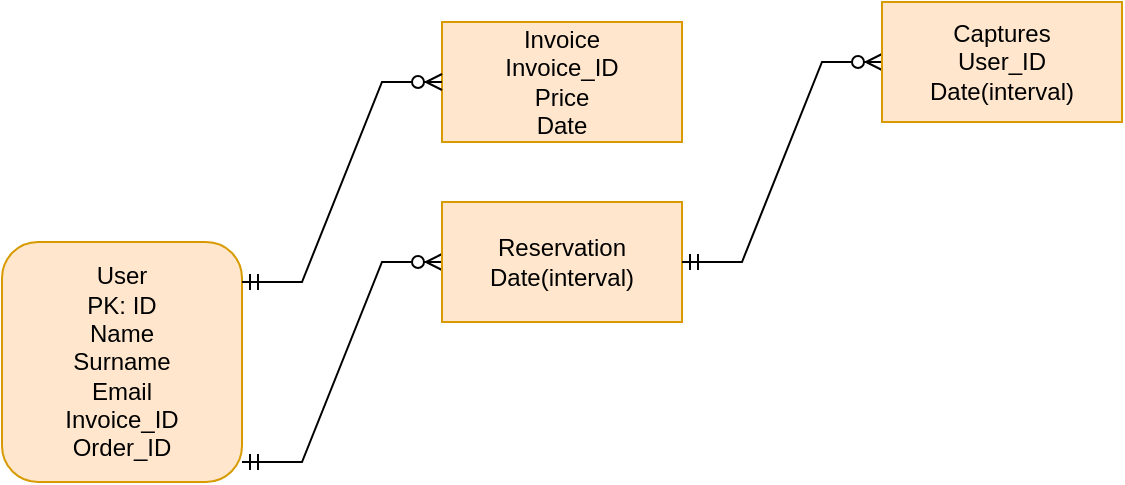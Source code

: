 <mxfile version="21.2.8" type="github">
  <diagram name="Page-1" id="yBou9agOH5QmVp_n-rOB">
    <mxGraphModel dx="1434" dy="916" grid="1" gridSize="10" guides="1" tooltips="1" connect="1" arrows="1" fold="1" page="1" pageScale="1" pageWidth="1100" pageHeight="850" math="0" shadow="0">
      <root>
        <mxCell id="0" />
        <mxCell id="1" parent="0" />
        <mxCell id="-CweeCEoq6ZBKGzywMAd-6" value="User&lt;br&gt;PK: ID&lt;br&gt;Name&lt;br&gt;Surname&lt;br&gt;Email&lt;br&gt;Invoice_ID&lt;br&gt;Order_ID&lt;br&gt;" style="rounded=1;whiteSpace=wrap;html=1;fillColor=#ffe6cc;strokeColor=#d79b00;shadow=0;" vertex="1" parent="1">
          <mxGeometry x="160" y="320" width="120" height="120" as="geometry" />
        </mxCell>
        <mxCell id="-CweeCEoq6ZBKGzywMAd-9" value="Invoice&lt;br&gt;Invoice_ID&lt;br&gt;Price&lt;br&gt;Date" style="rounded=0;whiteSpace=wrap;html=1;glass=0;fillColor=#ffe6cc;strokeColor=#d79b00;" vertex="1" parent="1">
          <mxGeometry x="380" y="210" width="120" height="60" as="geometry" />
        </mxCell>
        <mxCell id="-CweeCEoq6ZBKGzywMAd-12" value="" style="edgeStyle=entityRelationEdgeStyle;fontSize=12;html=1;endArrow=ERzeroToMany;startArrow=ERmandOne;rounded=0;" edge="1" parent="1">
          <mxGeometry width="100" height="100" relative="1" as="geometry">
            <mxPoint x="280" y="340" as="sourcePoint" />
            <mxPoint x="380" y="240" as="targetPoint" />
          </mxGeometry>
        </mxCell>
        <mxCell id="-CweeCEoq6ZBKGzywMAd-13" value="" style="edgeStyle=entityRelationEdgeStyle;fontSize=12;html=1;endArrow=ERzeroToMany;startArrow=ERmandOne;rounded=0;" edge="1" parent="1">
          <mxGeometry width="100" height="100" relative="1" as="geometry">
            <mxPoint x="280" y="430" as="sourcePoint" />
            <mxPoint x="380" y="330" as="targetPoint" />
          </mxGeometry>
        </mxCell>
        <mxCell id="-CweeCEoq6ZBKGzywMAd-14" value="Reservation&lt;br&gt;Date(interval)" style="rounded=0;whiteSpace=wrap;html=1;glass=0;fillColor=#ffe6cc;strokeColor=#d79b00;" vertex="1" parent="1">
          <mxGeometry x="380" y="300" width="120" height="60" as="geometry" />
        </mxCell>
        <mxCell id="-CweeCEoq6ZBKGzywMAd-15" value="" style="edgeStyle=entityRelationEdgeStyle;fontSize=12;html=1;endArrow=ERzeroToMany;startArrow=ERmandOne;rounded=0;" edge="1" parent="1">
          <mxGeometry width="100" height="100" relative="1" as="geometry">
            <mxPoint x="500" y="330" as="sourcePoint" />
            <mxPoint x="600" y="230" as="targetPoint" />
          </mxGeometry>
        </mxCell>
        <mxCell id="-CweeCEoq6ZBKGzywMAd-16" value="Captures&lt;br&gt;User_ID&lt;br&gt;Date(interval)" style="rounded=0;whiteSpace=wrap;html=1;glass=0;fillColor=#ffe6cc;strokeColor=#d79b00;" vertex="1" parent="1">
          <mxGeometry x="600" y="200" width="120" height="60" as="geometry" />
        </mxCell>
      </root>
    </mxGraphModel>
  </diagram>
</mxfile>
